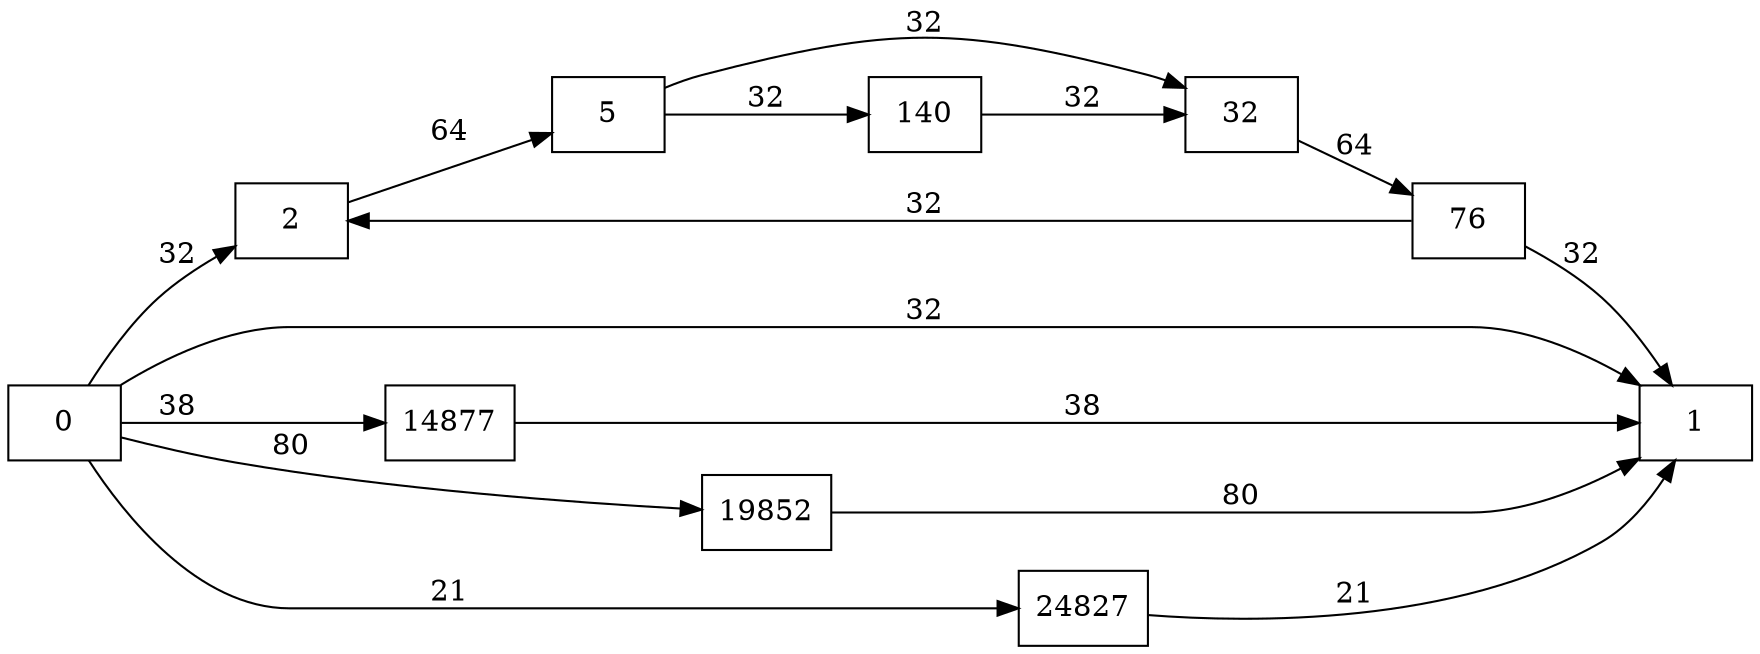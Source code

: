 digraph {
	graph [rankdir=LR]
	node [shape=rectangle]
	2 -> 5 [label=64]
	5 -> 32 [label=32]
	5 -> 140 [label=32]
	32 -> 76 [label=64]
	76 -> 2 [label=32]
	76 -> 1 [label=32]
	140 -> 32 [label=32]
	14877 -> 1 [label=38]
	19852 -> 1 [label=80]
	24827 -> 1 [label=21]
	0 -> 2 [label=32]
	0 -> 1 [label=32]
	0 -> 14877 [label=38]
	0 -> 19852 [label=80]
	0 -> 24827 [label=21]
}
